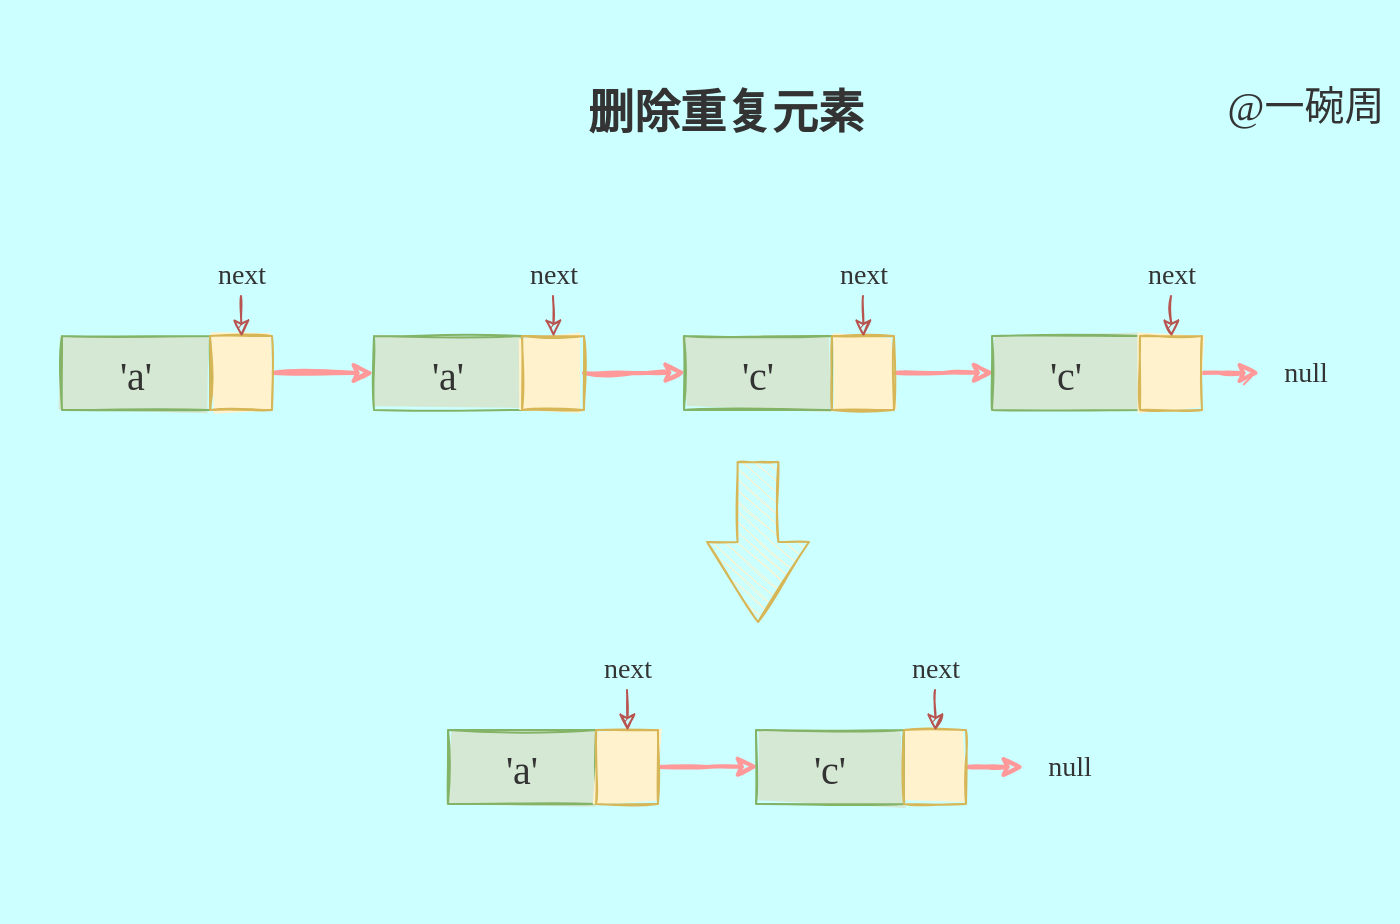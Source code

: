 <mxfile version="16.5.1" type="device"><diagram id="IqQjBHmEYXy2wkS7JWzJ" name="第 1 页"><mxGraphModel dx="1422" dy="839" grid="0" gridSize="10" guides="1" tooltips="1" connect="1" arrows="1" fold="1" page="0" pageScale="1" pageWidth="827" pageHeight="1169" background="#CCFFFF" math="0" shadow="0"><root><mxCell id="0"/><mxCell id="1" parent="0"/><mxCell id="9PDB-oOQlZahRBhTf5AD-30" value="" style="rounded=0;whiteSpace=wrap;html=1;sketch=1;fillStyle=solid;fontFamily=Comic Sans MS;fontSize=20;fontColor=#333333;fillColor=none;strokeColor=none;" vertex="1" parent="1"><mxGeometry x="243" y="396" width="697" height="434" as="geometry"/></mxCell><mxCell id="9PDB-oOQlZahRBhTf5AD-1" value="&lt;font color=&quot;#333333&quot; face=&quot;Comic Sans MS&quot;&gt;&lt;span style=&quot;font-size: 20px&quot;&gt;'a'&lt;/span&gt;&lt;/font&gt;" style="rounded=0;whiteSpace=wrap;html=1;fillColor=#d5e8d4;strokeColor=#82b366;sketch=1;fillStyle=solid;" vertex="1" parent="1"><mxGeometry x="274" y="537" width="74" height="37" as="geometry"/></mxCell><mxCell id="9PDB-oOQlZahRBhTf5AD-26" style="edgeStyle=orthogonalEdgeStyle;rounded=0;sketch=1;orthogonalLoop=1;jettySize=auto;html=1;exitX=1;exitY=0.5;exitDx=0;exitDy=0;entryX=0;entryY=0.5;entryDx=0;entryDy=0;fontFamily=Comic Sans MS;fontSize=20;fontColor=#333333;fillColor=#f8cecc;strokeColor=#FF9999;strokeWidth=2;" edge="1" parent="1" source="9PDB-oOQlZahRBhTf5AD-2" target="9PDB-oOQlZahRBhTf5AD-13"><mxGeometry relative="1" as="geometry"/></mxCell><mxCell id="9PDB-oOQlZahRBhTf5AD-2" value="" style="rounded=0;whiteSpace=wrap;html=1;fillColor=#fff2cc;strokeColor=#d6b656;sketch=1;fillStyle=solid;" vertex="1" parent="1"><mxGeometry x="348" y="537" width="31" height="37" as="geometry"/></mxCell><mxCell id="9PDB-oOQlZahRBhTf5AD-4" style="edgeStyle=orthogonalEdgeStyle;rounded=0;orthogonalLoop=1;jettySize=auto;html=1;exitX=0.5;exitY=1;exitDx=0;exitDy=0;entryX=0.509;entryY=0.01;entryDx=0;entryDy=0;entryPerimeter=0;fontFamily=Comic Sans MS;fontSize=14;fontColor=#333333;fillColor=#f8cecc;strokeColor=#b85450;sketch=1;" edge="1" parent="1" source="9PDB-oOQlZahRBhTf5AD-3" target="9PDB-oOQlZahRBhTf5AD-2"><mxGeometry relative="1" as="geometry"/></mxCell><mxCell id="9PDB-oOQlZahRBhTf5AD-3" value="&lt;font style=&quot;font-size: 14px&quot; face=&quot;Comic Sans MS&quot; color=&quot;#333333&quot;&gt;next&lt;/font&gt;" style="text;html=1;strokeColor=none;fillColor=none;align=center;verticalAlign=middle;whiteSpace=wrap;rounded=0;sketch=1;fillStyle=solid;" vertex="1" parent="1"><mxGeometry x="340.5" y="496" width="46" height="21" as="geometry"/></mxCell><mxCell id="9PDB-oOQlZahRBhTf5AD-13" value="&lt;span style=&quot;color: rgb(51 , 51 , 51) ; font-family: &amp;#34;comic sans ms&amp;#34; ; font-size: 20px&quot;&gt;'a'&lt;/span&gt;" style="rounded=0;whiteSpace=wrap;html=1;fillColor=#d5e8d4;strokeColor=#82b366;sketch=1;fillStyle=solid;" vertex="1" parent="1"><mxGeometry x="430" y="537" width="74" height="37" as="geometry"/></mxCell><mxCell id="9PDB-oOQlZahRBhTf5AD-27" style="edgeStyle=orthogonalEdgeStyle;rounded=0;sketch=1;orthogonalLoop=1;jettySize=auto;html=1;exitX=1;exitY=0.5;exitDx=0;exitDy=0;entryX=0.012;entryY=0.492;entryDx=0;entryDy=0;entryPerimeter=0;fontFamily=Comic Sans MS;fontSize=20;fontColor=#333333;strokeColor=#FF9999;strokeWidth=2;" edge="1" parent="1" source="9PDB-oOQlZahRBhTf5AD-14" target="9PDB-oOQlZahRBhTf5AD-17"><mxGeometry relative="1" as="geometry"/></mxCell><mxCell id="9PDB-oOQlZahRBhTf5AD-14" value="" style="rounded=0;whiteSpace=wrap;html=1;fillColor=#fff2cc;strokeColor=#d6b656;sketch=1;fillStyle=solid;" vertex="1" parent="1"><mxGeometry x="504" y="537" width="31" height="37" as="geometry"/></mxCell><mxCell id="9PDB-oOQlZahRBhTf5AD-15" style="edgeStyle=orthogonalEdgeStyle;rounded=0;orthogonalLoop=1;jettySize=auto;html=1;exitX=0.5;exitY=1;exitDx=0;exitDy=0;entryX=0.509;entryY=0.01;entryDx=0;entryDy=0;entryPerimeter=0;fontFamily=Comic Sans MS;fontSize=14;fontColor=#333333;fillColor=#f8cecc;strokeColor=#b85450;sketch=1;" edge="1" parent="1" source="9PDB-oOQlZahRBhTf5AD-16" target="9PDB-oOQlZahRBhTf5AD-14"><mxGeometry relative="1" as="geometry"/></mxCell><mxCell id="9PDB-oOQlZahRBhTf5AD-16" value="&lt;font style=&quot;font-size: 14px&quot; face=&quot;Comic Sans MS&quot; color=&quot;#333333&quot;&gt;next&lt;/font&gt;" style="text;html=1;strokeColor=none;fillColor=none;align=center;verticalAlign=middle;whiteSpace=wrap;rounded=0;sketch=1;fillStyle=solid;" vertex="1" parent="1"><mxGeometry x="496.5" y="496" width="46" height="21" as="geometry"/></mxCell><mxCell id="9PDB-oOQlZahRBhTf5AD-17" value="&lt;span style=&quot;color: rgb(51 , 51 , 51) ; font-family: &amp;#34;comic sans ms&amp;#34; ; font-size: 20px&quot;&gt;'c'&lt;/span&gt;" style="rounded=0;whiteSpace=wrap;html=1;fillColor=#d5e8d4;strokeColor=#82b366;sketch=1;fillStyle=solid;" vertex="1" parent="1"><mxGeometry x="585" y="537" width="74" height="37" as="geometry"/></mxCell><mxCell id="9PDB-oOQlZahRBhTf5AD-28" style="edgeStyle=orthogonalEdgeStyle;rounded=0;sketch=1;orthogonalLoop=1;jettySize=auto;html=1;exitX=1;exitY=0.5;exitDx=0;exitDy=0;entryX=0.015;entryY=0.494;entryDx=0;entryDy=0;entryPerimeter=0;fontFamily=Comic Sans MS;fontSize=20;fontColor=#333333;strokeColor=#FF9999;strokeWidth=2;" edge="1" parent="1" source="9PDB-oOQlZahRBhTf5AD-18" target="9PDB-oOQlZahRBhTf5AD-21"><mxGeometry relative="1" as="geometry"/></mxCell><mxCell id="9PDB-oOQlZahRBhTf5AD-18" value="" style="rounded=0;whiteSpace=wrap;html=1;fillColor=#fff2cc;strokeColor=#d6b656;sketch=1;fillStyle=solid;" vertex="1" parent="1"><mxGeometry x="659" y="537" width="31" height="37" as="geometry"/></mxCell><mxCell id="9PDB-oOQlZahRBhTf5AD-19" style="edgeStyle=orthogonalEdgeStyle;rounded=0;orthogonalLoop=1;jettySize=auto;html=1;exitX=0.5;exitY=1;exitDx=0;exitDy=0;entryX=0.509;entryY=0.01;entryDx=0;entryDy=0;entryPerimeter=0;fontFamily=Comic Sans MS;fontSize=14;fontColor=#333333;fillColor=#f8cecc;strokeColor=#b85450;sketch=1;" edge="1" parent="1" source="9PDB-oOQlZahRBhTf5AD-20" target="9PDB-oOQlZahRBhTf5AD-18"><mxGeometry relative="1" as="geometry"/></mxCell><mxCell id="9PDB-oOQlZahRBhTf5AD-20" value="&lt;font style=&quot;font-size: 14px&quot; face=&quot;Comic Sans MS&quot; color=&quot;#333333&quot;&gt;next&lt;/font&gt;" style="text;html=1;strokeColor=none;fillColor=none;align=center;verticalAlign=middle;whiteSpace=wrap;rounded=0;sketch=1;fillStyle=solid;" vertex="1" parent="1"><mxGeometry x="651.5" y="496" width="46" height="21" as="geometry"/></mxCell><mxCell id="9PDB-oOQlZahRBhTf5AD-21" value="&lt;span style=&quot;color: rgb(51 , 51 , 51) ; font-family: &amp;#34;comic sans ms&amp;#34; ; font-size: 20px&quot;&gt;'c'&lt;/span&gt;" style="rounded=0;whiteSpace=wrap;html=1;fillColor=#d5e8d4;strokeColor=#82b366;sketch=1;fillStyle=solid;" vertex="1" parent="1"><mxGeometry x="739" y="537" width="74" height="37" as="geometry"/></mxCell><mxCell id="9PDB-oOQlZahRBhTf5AD-29" style="edgeStyle=orthogonalEdgeStyle;rounded=0;sketch=1;orthogonalLoop=1;jettySize=auto;html=1;exitX=1;exitY=0.5;exitDx=0;exitDy=0;fontFamily=Comic Sans MS;fontSize=20;fontColor=#333333;strokeColor=#FF9999;strokeWidth=2;" edge="1" parent="1" source="9PDB-oOQlZahRBhTf5AD-22" target="9PDB-oOQlZahRBhTf5AD-25"><mxGeometry relative="1" as="geometry"/></mxCell><mxCell id="9PDB-oOQlZahRBhTf5AD-22" value="" style="rounded=0;whiteSpace=wrap;html=1;fillColor=#fff2cc;strokeColor=#d6b656;sketch=1;fillStyle=solid;" vertex="1" parent="1"><mxGeometry x="813" y="537" width="31" height="37" as="geometry"/></mxCell><mxCell id="9PDB-oOQlZahRBhTf5AD-23" style="edgeStyle=orthogonalEdgeStyle;rounded=0;orthogonalLoop=1;jettySize=auto;html=1;exitX=0.5;exitY=1;exitDx=0;exitDy=0;entryX=0.509;entryY=0.01;entryDx=0;entryDy=0;entryPerimeter=0;fontFamily=Comic Sans MS;fontSize=14;fontColor=#333333;fillColor=#f8cecc;strokeColor=#b85450;sketch=1;" edge="1" parent="1" source="9PDB-oOQlZahRBhTf5AD-24" target="9PDB-oOQlZahRBhTf5AD-22"><mxGeometry relative="1" as="geometry"/></mxCell><mxCell id="9PDB-oOQlZahRBhTf5AD-24" value="&lt;font style=&quot;font-size: 14px&quot; face=&quot;Comic Sans MS&quot; color=&quot;#333333&quot;&gt;next&lt;/font&gt;" style="text;html=1;strokeColor=none;fillColor=none;align=center;verticalAlign=middle;whiteSpace=wrap;rounded=0;sketch=1;fillStyle=solid;" vertex="1" parent="1"><mxGeometry x="805.5" y="496" width="46" height="21" as="geometry"/></mxCell><mxCell id="9PDB-oOQlZahRBhTf5AD-25" value="&lt;font style=&quot;font-size: 14px&quot; face=&quot;Comic Sans MS&quot; color=&quot;#333333&quot;&gt;null&lt;/font&gt;" style="text;html=1;strokeColor=none;fillColor=none;align=center;verticalAlign=middle;whiteSpace=wrap;rounded=0;sketch=1;fillStyle=solid;" vertex="1" parent="1"><mxGeometry x="873" y="545" width="46" height="21" as="geometry"/></mxCell><mxCell id="9PDB-oOQlZahRBhTf5AD-31" value="@一碗周" style="text;html=1;strokeColor=none;fillColor=none;align=center;verticalAlign=middle;whiteSpace=wrap;rounded=0;sketch=1;fillStyle=solid;fontFamily=Comic Sans MS;fontSize=20;fontColor=#333333;" vertex="1" parent="1"><mxGeometry x="850" y="406" width="92" height="30" as="geometry"/></mxCell><mxCell id="9PDB-oOQlZahRBhTf5AD-32" value="&lt;h1&gt;&lt;font style=&quot;font-size: 23px&quot;&gt;删除重复元素&lt;/font&gt;&lt;/h1&gt;" style="text;html=1;strokeColor=none;fillColor=none;spacing=5;spacingTop=-47;whiteSpace=wrap;overflow=hidden;rounded=0;sketch=1;fillStyle=solid;fontFamily=Comic Sans MS;fontSize=20;fontColor=#333333;" vertex="1" parent="1"><mxGeometry x="532" y="406" width="172" height="39" as="geometry"/></mxCell><mxCell id="9PDB-oOQlZahRBhTf5AD-112" value="&lt;span style=&quot;color: rgb(51 , 51 , 51) ; font-family: &amp;#34;comic sans ms&amp;#34; ; font-size: 20px&quot;&gt;'a'&lt;/span&gt;" style="rounded=0;whiteSpace=wrap;html=1;fillColor=#d5e8d4;strokeColor=#82b366;sketch=1;fillStyle=solid;" vertex="1" parent="1"><mxGeometry x="467" y="734" width="74" height="37" as="geometry"/></mxCell><mxCell id="9PDB-oOQlZahRBhTf5AD-113" style="edgeStyle=orthogonalEdgeStyle;rounded=0;sketch=1;orthogonalLoop=1;jettySize=auto;html=1;exitX=1;exitY=0.5;exitDx=0;exitDy=0;entryX=0.015;entryY=0.494;entryDx=0;entryDy=0;entryPerimeter=0;fontFamily=Comic Sans MS;fontSize=20;fontColor=#333333;strokeColor=#FF9999;strokeWidth=2;" edge="1" parent="1" source="9PDB-oOQlZahRBhTf5AD-114" target="9PDB-oOQlZahRBhTf5AD-117"><mxGeometry relative="1" as="geometry"/></mxCell><mxCell id="9PDB-oOQlZahRBhTf5AD-114" value="" style="rounded=0;whiteSpace=wrap;html=1;fillColor=#fff2cc;strokeColor=#d6b656;sketch=1;fillStyle=solid;" vertex="1" parent="1"><mxGeometry x="541" y="734" width="31" height="37" as="geometry"/></mxCell><mxCell id="9PDB-oOQlZahRBhTf5AD-115" style="edgeStyle=orthogonalEdgeStyle;rounded=0;orthogonalLoop=1;jettySize=auto;html=1;exitX=0.5;exitY=1;exitDx=0;exitDy=0;entryX=0.509;entryY=0.01;entryDx=0;entryDy=0;entryPerimeter=0;fontFamily=Comic Sans MS;fontSize=14;fontColor=#333333;fillColor=#f8cecc;strokeColor=#b85450;sketch=1;" edge="1" parent="1" source="9PDB-oOQlZahRBhTf5AD-116" target="9PDB-oOQlZahRBhTf5AD-114"><mxGeometry relative="1" as="geometry"/></mxCell><mxCell id="9PDB-oOQlZahRBhTf5AD-116" value="&lt;font style=&quot;font-size: 14px&quot; face=&quot;Comic Sans MS&quot; color=&quot;#333333&quot;&gt;next&lt;/font&gt;" style="text;html=1;strokeColor=none;fillColor=none;align=center;verticalAlign=middle;whiteSpace=wrap;rounded=0;sketch=1;fillStyle=solid;" vertex="1" parent="1"><mxGeometry x="533.5" y="693" width="46" height="21" as="geometry"/></mxCell><mxCell id="9PDB-oOQlZahRBhTf5AD-117" value="&lt;span style=&quot;color: rgb(51 , 51 , 51) ; font-family: &amp;#34;comic sans ms&amp;#34; ; font-size: 20px&quot;&gt;'c'&lt;/span&gt;" style="rounded=0;whiteSpace=wrap;html=1;fillColor=#d5e8d4;strokeColor=#82b366;sketch=1;fillStyle=solid;" vertex="1" parent="1"><mxGeometry x="621" y="734" width="74" height="37" as="geometry"/></mxCell><mxCell id="9PDB-oOQlZahRBhTf5AD-118" style="edgeStyle=orthogonalEdgeStyle;rounded=0;sketch=1;orthogonalLoop=1;jettySize=auto;html=1;exitX=1;exitY=0.5;exitDx=0;exitDy=0;fontFamily=Comic Sans MS;fontSize=20;fontColor=#333333;strokeColor=#FF9999;strokeWidth=2;" edge="1" parent="1" source="9PDB-oOQlZahRBhTf5AD-119" target="9PDB-oOQlZahRBhTf5AD-122"><mxGeometry relative="1" as="geometry"/></mxCell><mxCell id="9PDB-oOQlZahRBhTf5AD-119" value="" style="rounded=0;whiteSpace=wrap;html=1;fillColor=#fff2cc;strokeColor=#d6b656;sketch=1;fillStyle=solid;" vertex="1" parent="1"><mxGeometry x="695" y="734" width="31" height="37" as="geometry"/></mxCell><mxCell id="9PDB-oOQlZahRBhTf5AD-120" style="edgeStyle=orthogonalEdgeStyle;rounded=0;orthogonalLoop=1;jettySize=auto;html=1;exitX=0.5;exitY=1;exitDx=0;exitDy=0;entryX=0.509;entryY=0.01;entryDx=0;entryDy=0;entryPerimeter=0;fontFamily=Comic Sans MS;fontSize=14;fontColor=#333333;fillColor=#f8cecc;strokeColor=#b85450;sketch=1;" edge="1" parent="1" source="9PDB-oOQlZahRBhTf5AD-121" target="9PDB-oOQlZahRBhTf5AD-119"><mxGeometry relative="1" as="geometry"/></mxCell><mxCell id="9PDB-oOQlZahRBhTf5AD-121" value="&lt;font style=&quot;font-size: 14px&quot; face=&quot;Comic Sans MS&quot; color=&quot;#333333&quot;&gt;next&lt;/font&gt;" style="text;html=1;strokeColor=none;fillColor=none;align=center;verticalAlign=middle;whiteSpace=wrap;rounded=0;sketch=1;fillStyle=solid;" vertex="1" parent="1"><mxGeometry x="687.5" y="693" width="46" height="21" as="geometry"/></mxCell><mxCell id="9PDB-oOQlZahRBhTf5AD-122" value="&lt;font style=&quot;font-size: 14px&quot; face=&quot;Comic Sans MS&quot; color=&quot;#333333&quot;&gt;null&lt;/font&gt;" style="text;html=1;strokeColor=none;fillColor=none;align=center;verticalAlign=middle;whiteSpace=wrap;rounded=0;sketch=1;fillStyle=solid;" vertex="1" parent="1"><mxGeometry x="755" y="742" width="46" height="21" as="geometry"/></mxCell><mxCell id="9PDB-oOQlZahRBhTf5AD-124" value="" style="html=1;shadow=0;dashed=0;align=center;verticalAlign=middle;shape=mxgraph.arrows2.arrow;dy=0.6;dx=40;direction=south;notch=0;sketch=1;fillStyle=auto;fontFamily=Comic Sans MS;fontSize=16;fillColor=#fff2cc;strokeColor=#d6b656;" vertex="1" parent="1"><mxGeometry x="596.5" y="600" width="51" height="80" as="geometry"/></mxCell></root></mxGraphModel></diagram></mxfile>